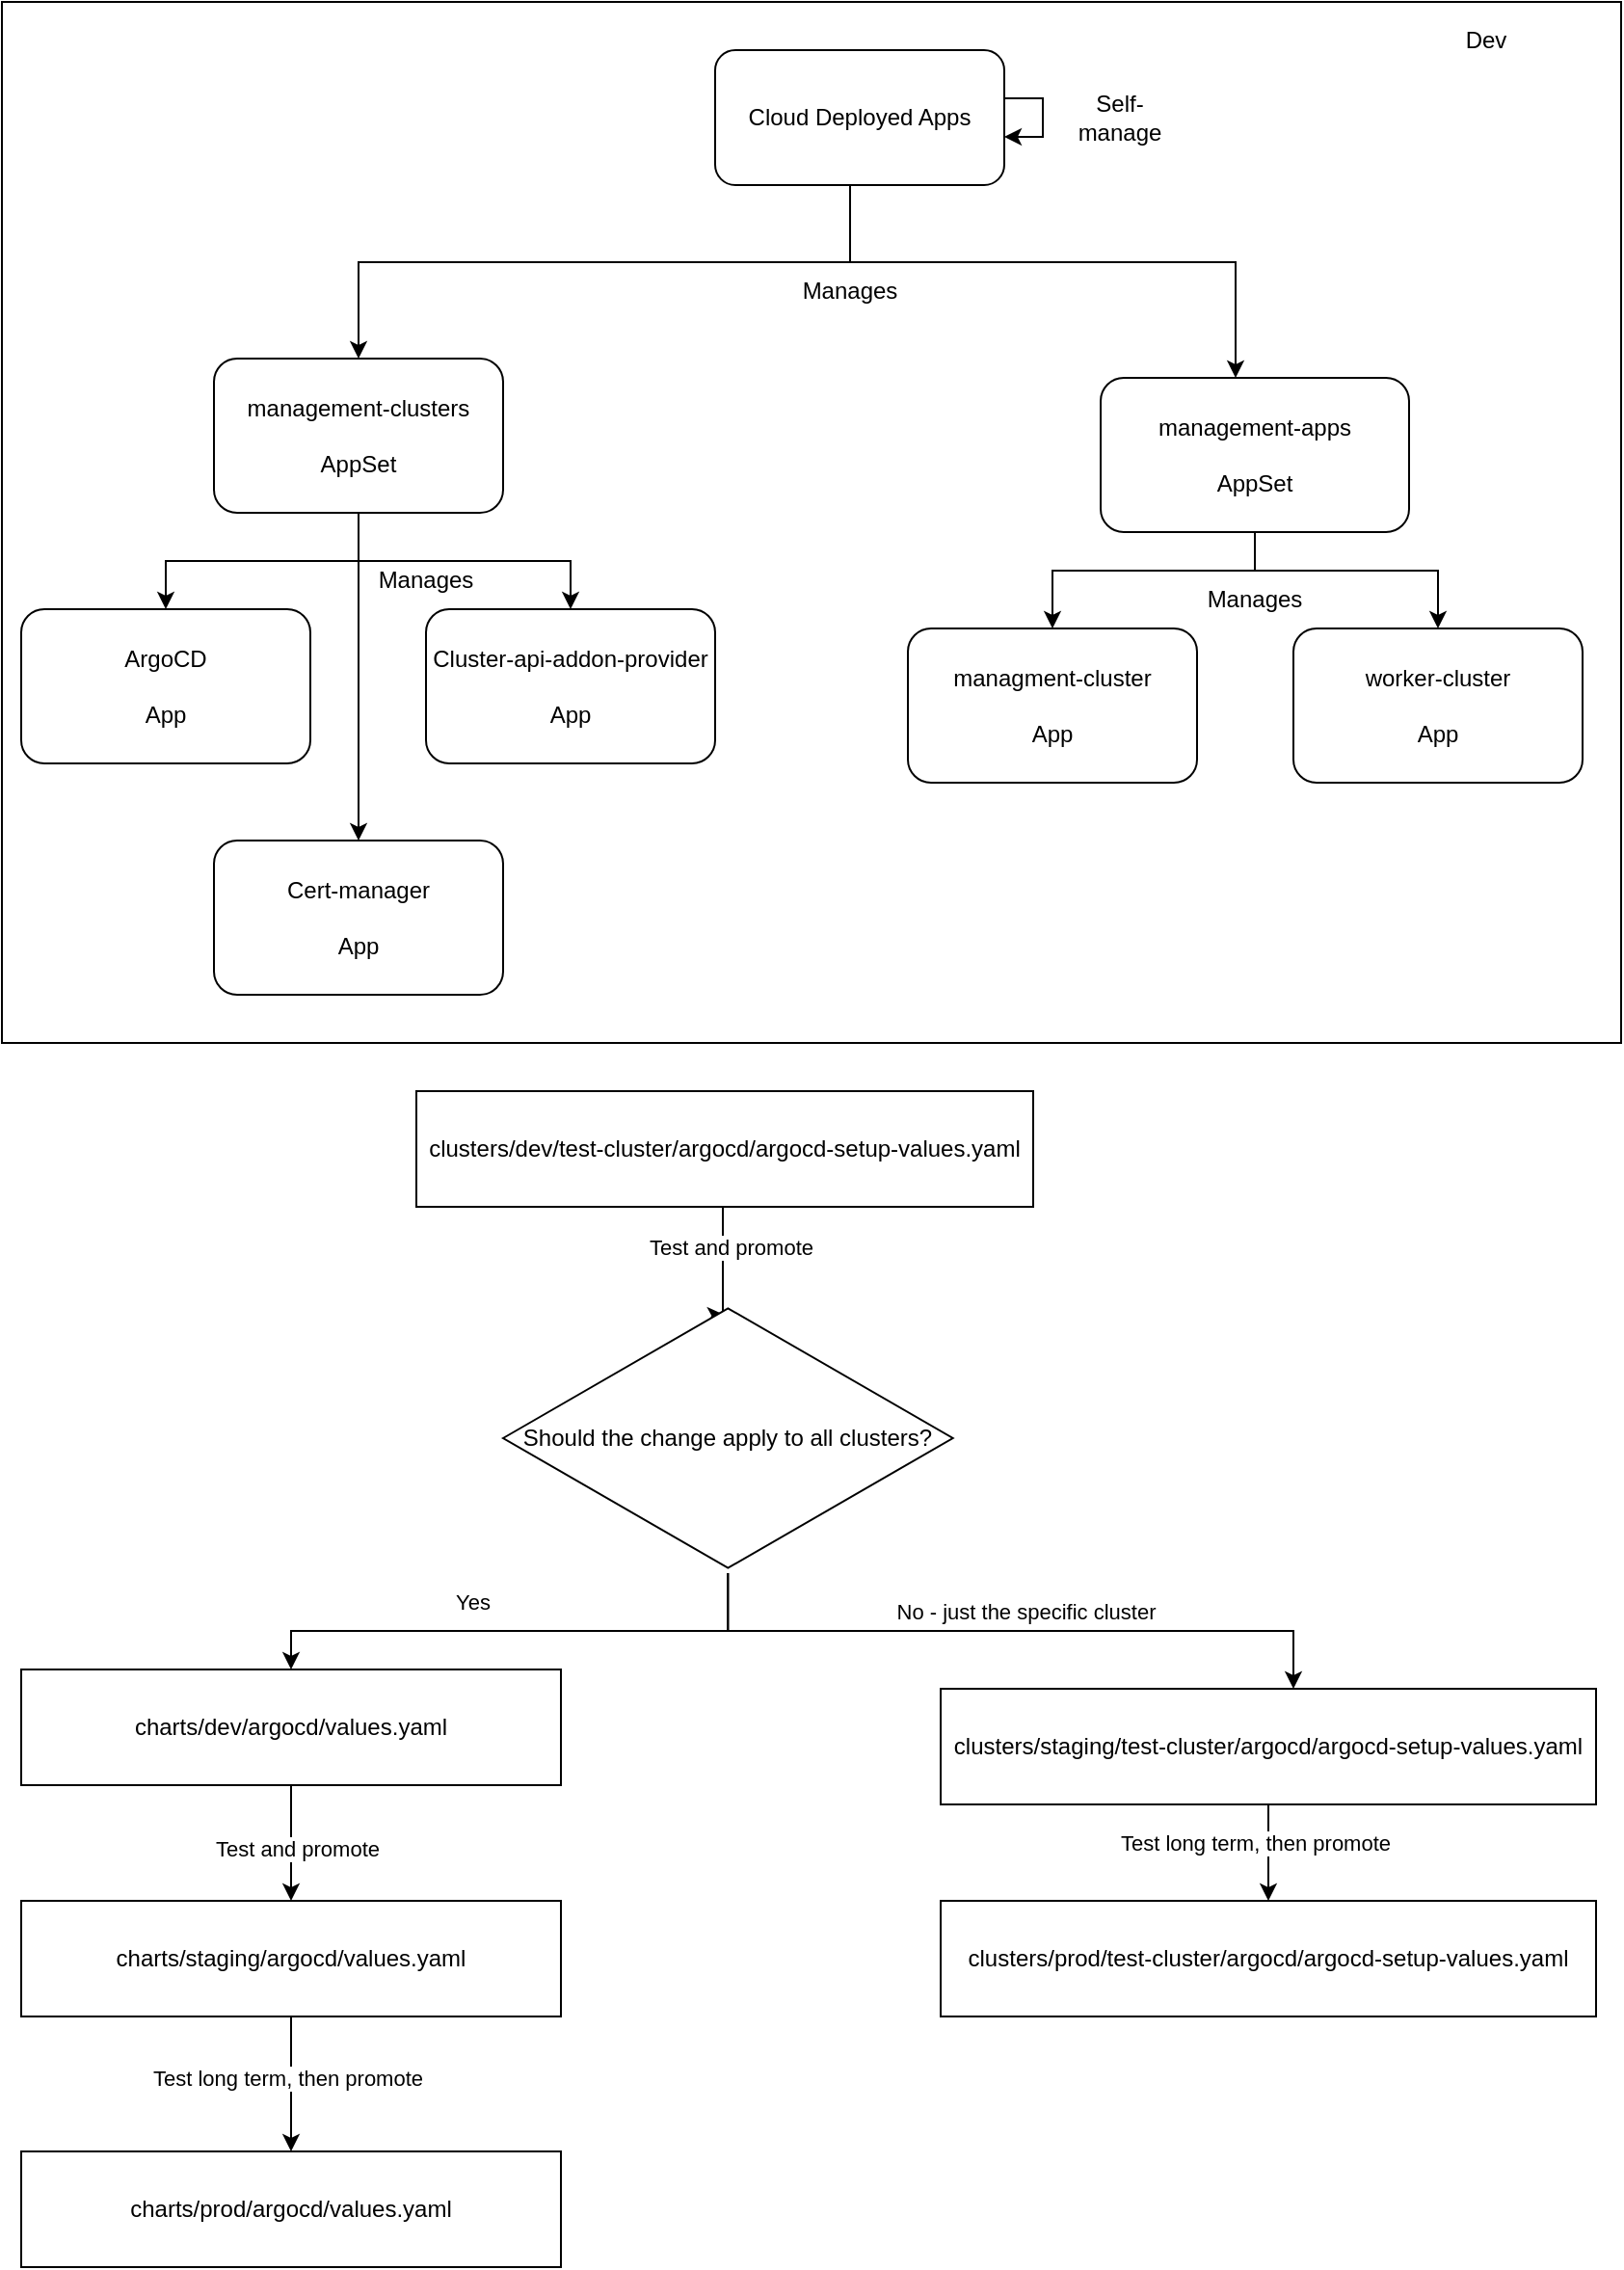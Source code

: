 <mxfile version="24.4.14" type="device">
  <diagram name="Page-1" id="bedBe2_VTExCJ06ZT0RP">
    <mxGraphModel dx="2064" dy="1095" grid="1" gridSize="10" guides="1" tooltips="1" connect="1" arrows="1" fold="1" page="1" pageScale="1" pageWidth="827" pageHeight="1169" math="0" shadow="0">
      <root>
        <mxCell id="0" />
        <mxCell id="1" parent="0" />
        <mxCell id="taE_gKGtC0kip1eN09oQ-19" value="" style="rounded=0;whiteSpace=wrap;html=1;" vertex="1" parent="1">
          <mxGeometry y="45" width="840" height="540" as="geometry" />
        </mxCell>
        <mxCell id="taE_gKGtC0kip1eN09oQ-11" style="edgeStyle=orthogonalEdgeStyle;rounded=0;orthogonalLoop=1;jettySize=auto;html=1;entryX=0.5;entryY=0;entryDx=0;entryDy=0;" edge="1" parent="1" source="taE_gKGtC0kip1eN09oQ-1" target="taE_gKGtC0kip1eN09oQ-7">
          <mxGeometry relative="1" as="geometry" />
        </mxCell>
        <mxCell id="taE_gKGtC0kip1eN09oQ-12" style="edgeStyle=orthogonalEdgeStyle;rounded=0;orthogonalLoop=1;jettySize=auto;html=1;" edge="1" parent="1" source="taE_gKGtC0kip1eN09oQ-1" target="taE_gKGtC0kip1eN09oQ-8">
          <mxGeometry relative="1" as="geometry" />
        </mxCell>
        <mxCell id="taE_gKGtC0kip1eN09oQ-13" style="edgeStyle=orthogonalEdgeStyle;rounded=0;orthogonalLoop=1;jettySize=auto;html=1;" edge="1" parent="1" source="taE_gKGtC0kip1eN09oQ-1" target="taE_gKGtC0kip1eN09oQ-9">
          <mxGeometry relative="1" as="geometry" />
        </mxCell>
        <mxCell id="taE_gKGtC0kip1eN09oQ-1" value="&lt;div&gt;management-clusters&lt;br&gt;&lt;br&gt;AppSet&lt;br&gt;&lt;/div&gt;" style="rounded=1;whiteSpace=wrap;html=1;" vertex="1" parent="1">
          <mxGeometry x="110" y="230" width="150" height="80" as="geometry" />
        </mxCell>
        <mxCell id="taE_gKGtC0kip1eN09oQ-17" style="edgeStyle=orthogonalEdgeStyle;rounded=0;orthogonalLoop=1;jettySize=auto;html=1;" edge="1" parent="1" source="taE_gKGtC0kip1eN09oQ-2" target="taE_gKGtC0kip1eN09oQ-14">
          <mxGeometry relative="1" as="geometry">
            <Array as="points">
              <mxPoint x="650" y="340" />
              <mxPoint x="545" y="340" />
            </Array>
          </mxGeometry>
        </mxCell>
        <mxCell id="taE_gKGtC0kip1eN09oQ-18" style="edgeStyle=orthogonalEdgeStyle;rounded=0;orthogonalLoop=1;jettySize=auto;html=1;" edge="1" parent="1" source="taE_gKGtC0kip1eN09oQ-2" target="taE_gKGtC0kip1eN09oQ-15">
          <mxGeometry relative="1" as="geometry">
            <Array as="points">
              <mxPoint x="650" y="340" />
              <mxPoint x="745" y="340" />
            </Array>
          </mxGeometry>
        </mxCell>
        <mxCell id="taE_gKGtC0kip1eN09oQ-2" value="management-apps&lt;br&gt;&lt;br&gt;&lt;div&gt;AppSet&lt;br&gt;&lt;/div&gt;" style="rounded=1;whiteSpace=wrap;html=1;" vertex="1" parent="1">
          <mxGeometry x="570" y="240" width="160" height="80" as="geometry" />
        </mxCell>
        <mxCell id="taE_gKGtC0kip1eN09oQ-4" style="edgeStyle=orthogonalEdgeStyle;rounded=0;orthogonalLoop=1;jettySize=auto;html=1;entryX=0.5;entryY=0;entryDx=0;entryDy=0;" edge="1" parent="1" source="taE_gKGtC0kip1eN09oQ-3" target="taE_gKGtC0kip1eN09oQ-1">
          <mxGeometry relative="1" as="geometry">
            <Array as="points">
              <mxPoint x="440" y="180" />
              <mxPoint x="185" y="180" />
            </Array>
          </mxGeometry>
        </mxCell>
        <mxCell id="taE_gKGtC0kip1eN09oQ-5" style="edgeStyle=orthogonalEdgeStyle;rounded=0;orthogonalLoop=1;jettySize=auto;html=1;" edge="1" parent="1" source="taE_gKGtC0kip1eN09oQ-3" target="taE_gKGtC0kip1eN09oQ-2">
          <mxGeometry relative="1" as="geometry">
            <Array as="points">
              <mxPoint x="440" y="180" />
              <mxPoint x="640" y="180" />
            </Array>
          </mxGeometry>
        </mxCell>
        <mxCell id="taE_gKGtC0kip1eN09oQ-3" value="&lt;div&gt;Cloud Deployed Apps&lt;/div&gt;" style="rounded=1;whiteSpace=wrap;html=1;" vertex="1" parent="1">
          <mxGeometry x="370" y="70" width="150" height="70" as="geometry" />
        </mxCell>
        <mxCell id="taE_gKGtC0kip1eN09oQ-6" style="edgeStyle=orthogonalEdgeStyle;rounded=0;orthogonalLoop=1;jettySize=auto;html=1;" edge="1" parent="1" source="taE_gKGtC0kip1eN09oQ-3" target="taE_gKGtC0kip1eN09oQ-3">
          <mxGeometry relative="1" as="geometry" />
        </mxCell>
        <mxCell id="taE_gKGtC0kip1eN09oQ-7" value="ArgoCD&lt;br&gt;&lt;br&gt;&lt;div&gt;App&lt;/div&gt;" style="rounded=1;whiteSpace=wrap;html=1;" vertex="1" parent="1">
          <mxGeometry x="10" y="360" width="150" height="80" as="geometry" />
        </mxCell>
        <mxCell id="taE_gKGtC0kip1eN09oQ-8" value="Cluster-api-addon-provider&lt;br&gt;&lt;br&gt;&lt;div&gt;App&lt;/div&gt;" style="rounded=1;whiteSpace=wrap;html=1;" vertex="1" parent="1">
          <mxGeometry x="220" y="360" width="150" height="80" as="geometry" />
        </mxCell>
        <mxCell id="taE_gKGtC0kip1eN09oQ-9" value="Cert-manager&lt;br&gt;&lt;br&gt;&lt;div&gt;App&lt;/div&gt;" style="rounded=1;whiteSpace=wrap;html=1;" vertex="1" parent="1">
          <mxGeometry x="110" y="480" width="150" height="80" as="geometry" />
        </mxCell>
        <mxCell id="taE_gKGtC0kip1eN09oQ-14" value="managment-cluster&lt;br&gt;&lt;br&gt;&lt;div&gt;App&lt;/div&gt;" style="rounded=1;whiteSpace=wrap;html=1;" vertex="1" parent="1">
          <mxGeometry x="470" y="370" width="150" height="80" as="geometry" />
        </mxCell>
        <mxCell id="taE_gKGtC0kip1eN09oQ-15" value="worker-cluster&lt;br&gt;&lt;br&gt;&lt;div&gt;App&lt;/div&gt;" style="rounded=1;whiteSpace=wrap;html=1;" vertex="1" parent="1">
          <mxGeometry x="670" y="370" width="150" height="80" as="geometry" />
        </mxCell>
        <mxCell id="taE_gKGtC0kip1eN09oQ-21" value="Self-manage" style="text;html=1;align=center;verticalAlign=middle;whiteSpace=wrap;rounded=0;" vertex="1" parent="1">
          <mxGeometry x="550" y="90" width="60" height="30" as="geometry" />
        </mxCell>
        <mxCell id="taE_gKGtC0kip1eN09oQ-22" value="Manages" style="text;html=1;align=center;verticalAlign=middle;whiteSpace=wrap;rounded=0;" vertex="1" parent="1">
          <mxGeometry x="390" y="180" width="100" height="30" as="geometry" />
        </mxCell>
        <mxCell id="taE_gKGtC0kip1eN09oQ-27" value="Manages" style="text;html=1;align=center;verticalAlign=middle;whiteSpace=wrap;rounded=0;" vertex="1" parent="1">
          <mxGeometry x="170" y="330" width="100" height="30" as="geometry" />
        </mxCell>
        <mxCell id="taE_gKGtC0kip1eN09oQ-31" value="Manages" style="text;html=1;align=center;verticalAlign=middle;whiteSpace=wrap;rounded=0;" vertex="1" parent="1">
          <mxGeometry x="600" y="340" width="100" height="30" as="geometry" />
        </mxCell>
        <mxCell id="taE_gKGtC0kip1eN09oQ-32" value="Dev" style="text;html=1;align=center;verticalAlign=middle;whiteSpace=wrap;rounded=0;" vertex="1" parent="1">
          <mxGeometry x="720" y="50" width="100" height="30" as="geometry" />
        </mxCell>
        <mxCell id="taE_gKGtC0kip1eN09oQ-40" style="edgeStyle=orthogonalEdgeStyle;rounded=0;orthogonalLoop=1;jettySize=auto;html=1;entryX=0.493;entryY=0.044;entryDx=0;entryDy=0;entryPerimeter=0;exitX=0.5;exitY=1;exitDx=0;exitDy=0;" edge="1" parent="1" source="taE_gKGtC0kip1eN09oQ-34" target="taE_gKGtC0kip1eN09oQ-44">
          <mxGeometry relative="1" as="geometry">
            <Array as="points">
              <mxPoint x="374" y="670" />
            </Array>
          </mxGeometry>
        </mxCell>
        <mxCell id="taE_gKGtC0kip1eN09oQ-57" value="Test and promote" style="edgeLabel;html=1;align=center;verticalAlign=middle;resizable=0;points=[];" vertex="1" connectable="0" parent="taE_gKGtC0kip1eN09oQ-40">
          <mxGeometry x="-0.263" y="4" relative="1" as="geometry">
            <mxPoint as="offset" />
          </mxGeometry>
        </mxCell>
        <mxCell id="taE_gKGtC0kip1eN09oQ-34" value="clusters/dev/test-cluster/argocd/argocd-setup-values.yaml" style="rounded=0;whiteSpace=wrap;html=1;" vertex="1" parent="1">
          <mxGeometry x="215" y="610" width="320" height="60" as="geometry" />
        </mxCell>
        <mxCell id="taE_gKGtC0kip1eN09oQ-41" style="edgeStyle=orthogonalEdgeStyle;rounded=0;orthogonalLoop=1;jettySize=auto;html=1;" edge="1" parent="1" source="taE_gKGtC0kip1eN09oQ-35" target="taE_gKGtC0kip1eN09oQ-36">
          <mxGeometry relative="1" as="geometry" />
        </mxCell>
        <mxCell id="taE_gKGtC0kip1eN09oQ-52" value="Test and promote" style="edgeLabel;html=1;align=center;verticalAlign=middle;resizable=0;points=[];" vertex="1" connectable="0" parent="taE_gKGtC0kip1eN09oQ-41">
          <mxGeometry x="0.1" y="3" relative="1" as="geometry">
            <mxPoint as="offset" />
          </mxGeometry>
        </mxCell>
        <mxCell id="taE_gKGtC0kip1eN09oQ-35" value="charts/dev/argocd/values.yaml" style="rounded=0;whiteSpace=wrap;html=1;" vertex="1" parent="1">
          <mxGeometry x="10" y="910" width="280" height="60" as="geometry" />
        </mxCell>
        <mxCell id="taE_gKGtC0kip1eN09oQ-42" style="edgeStyle=orthogonalEdgeStyle;rounded=0;orthogonalLoop=1;jettySize=auto;html=1;" edge="1" parent="1" source="taE_gKGtC0kip1eN09oQ-36" target="taE_gKGtC0kip1eN09oQ-37">
          <mxGeometry relative="1" as="geometry" />
        </mxCell>
        <mxCell id="taE_gKGtC0kip1eN09oQ-53" value="Test long term, then promote" style="edgeLabel;html=1;align=center;verticalAlign=middle;resizable=0;points=[];" vertex="1" connectable="0" parent="taE_gKGtC0kip1eN09oQ-42">
          <mxGeometry x="-0.086" y="-2" relative="1" as="geometry">
            <mxPoint as="offset" />
          </mxGeometry>
        </mxCell>
        <mxCell id="taE_gKGtC0kip1eN09oQ-36" value="charts/staging/argocd/values.yaml" style="rounded=0;whiteSpace=wrap;html=1;" vertex="1" parent="1">
          <mxGeometry x="10" y="1030" width="280" height="60" as="geometry" />
        </mxCell>
        <mxCell id="taE_gKGtC0kip1eN09oQ-37" value="charts/prod/argocd/values.yaml" style="rounded=0;whiteSpace=wrap;html=1;" vertex="1" parent="1">
          <mxGeometry x="10" y="1160" width="280" height="60" as="geometry" />
        </mxCell>
        <mxCell id="taE_gKGtC0kip1eN09oQ-48" style="edgeStyle=orthogonalEdgeStyle;rounded=0;orthogonalLoop=1;jettySize=auto;html=1;entryX=0.5;entryY=0;entryDx=0;entryDy=0;" edge="1" parent="1" source="taE_gKGtC0kip1eN09oQ-38" target="taE_gKGtC0kip1eN09oQ-39">
          <mxGeometry relative="1" as="geometry" />
        </mxCell>
        <mxCell id="taE_gKGtC0kip1eN09oQ-38" value="clusters/staging/test-cluster/argocd/argocd-setup-values.yaml" style="rounded=0;whiteSpace=wrap;html=1;" vertex="1" parent="1">
          <mxGeometry x="487" y="920" width="340" height="60" as="geometry" />
        </mxCell>
        <mxCell id="taE_gKGtC0kip1eN09oQ-39" value="clusters/prod/test-cluster/argocd/argocd-setup-values.yaml" style="rounded=0;whiteSpace=wrap;html=1;" vertex="1" parent="1">
          <mxGeometry x="487" y="1030" width="340" height="60" as="geometry" />
        </mxCell>
        <mxCell id="taE_gKGtC0kip1eN09oQ-46" style="edgeStyle=orthogonalEdgeStyle;rounded=0;orthogonalLoop=1;jettySize=auto;html=1;entryX=0.5;entryY=0;entryDx=0;entryDy=0;" edge="1" parent="1" source="taE_gKGtC0kip1eN09oQ-44" target="taE_gKGtC0kip1eN09oQ-35">
          <mxGeometry relative="1" as="geometry">
            <mxPoint x="150" y="900" as="targetPoint" />
            <Array as="points">
              <mxPoint x="377" y="890" />
              <mxPoint x="150" y="890" />
            </Array>
          </mxGeometry>
        </mxCell>
        <mxCell id="taE_gKGtC0kip1eN09oQ-49" value="&lt;div&gt;Yes&lt;/div&gt;" style="edgeLabel;html=1;align=center;verticalAlign=middle;resizable=0;points=[];" vertex="1" connectable="0" parent="taE_gKGtC0kip1eN09oQ-46">
          <mxGeometry x="0.176" y="-2" relative="1" as="geometry">
            <mxPoint y="-13" as="offset" />
          </mxGeometry>
        </mxCell>
        <mxCell id="taE_gKGtC0kip1eN09oQ-47" style="edgeStyle=orthogonalEdgeStyle;rounded=0;orthogonalLoop=1;jettySize=auto;html=1;" edge="1" parent="1" source="taE_gKGtC0kip1eN09oQ-44" target="taE_gKGtC0kip1eN09oQ-38">
          <mxGeometry relative="1" as="geometry">
            <Array as="points">
              <mxPoint x="377" y="890" />
              <mxPoint x="670" y="890" />
            </Array>
          </mxGeometry>
        </mxCell>
        <mxCell id="taE_gKGtC0kip1eN09oQ-51" value="No - just the specific cluster" style="edgeLabel;html=1;align=center;verticalAlign=middle;resizable=0;points=[];" vertex="1" connectable="0" parent="taE_gKGtC0kip1eN09oQ-47">
          <mxGeometry x="0.103" y="-3" relative="1" as="geometry">
            <mxPoint x="-11" y="-13" as="offset" />
          </mxGeometry>
        </mxCell>
        <mxCell id="taE_gKGtC0kip1eN09oQ-44" value="Should the change apply to all clusters?" style="html=1;whiteSpace=wrap;aspect=fixed;shape=isoRectangle;" vertex="1" parent="1">
          <mxGeometry x="260" y="720" width="233.33" height="140" as="geometry" />
        </mxCell>
        <mxCell id="taE_gKGtC0kip1eN09oQ-50" value="&lt;div&gt;&lt;br&gt;&lt;/div&gt;" style="edgeLabel;html=1;align=center;verticalAlign=middle;resizable=0;points=[];" vertex="1" connectable="0" parent="1">
          <mxGeometry x="320.0" y="880" as="geometry">
            <mxPoint x="205" y="-10" as="offset" />
          </mxGeometry>
        </mxCell>
        <mxCell id="taE_gKGtC0kip1eN09oQ-54" value="Test long term, then promote" style="edgeLabel;html=1;align=center;verticalAlign=middle;resizable=0;points=[];" vertex="1" connectable="0" parent="1">
          <mxGeometry x="650" y="1000" as="geometry" />
        </mxCell>
      </root>
    </mxGraphModel>
  </diagram>
</mxfile>
